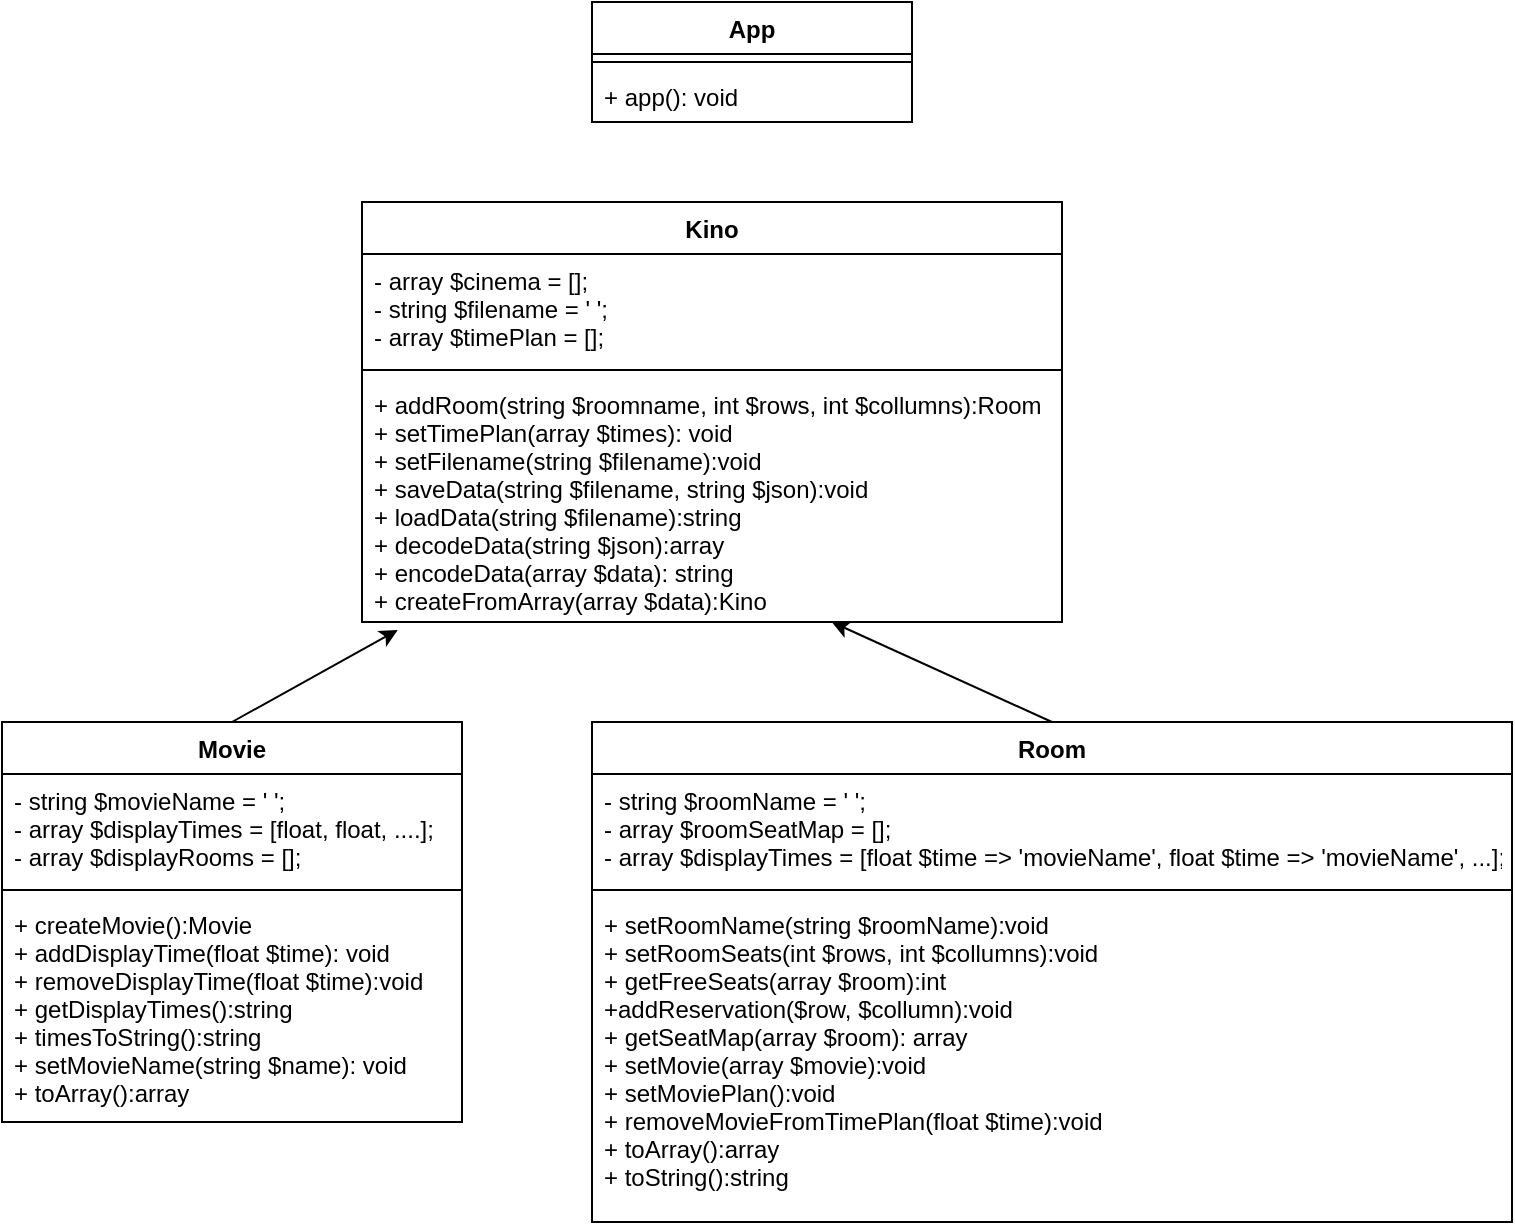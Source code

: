 <mxfile version="11.3.0" type="device" pages="1"><diagram id="azxQHhzWz2PjwrwT2t9Z" name="Page-1"><mxGraphModel dx="2074" dy="574" grid="1" gridSize="10" guides="1" tooltips="1" connect="1" arrows="1" fold="1" page="1" pageScale="1" pageWidth="1169" pageHeight="827" math="0" shadow="0"><root><mxCell id="0"/><mxCell id="1" parent="0"/><mxCell id="NSywO5QYwKoYchceUD_e-1" value="Kino" style="swimlane;fontStyle=1;align=center;verticalAlign=top;childLayout=stackLayout;horizontal=1;startSize=26;horizontalStack=0;resizeParent=1;resizeParentMax=0;resizeLast=0;collapsible=1;marginBottom=0;" parent="1" vertex="1"><mxGeometry x="-800" y="210" width="350" height="210" as="geometry"/></mxCell><mxCell id="NSywO5QYwKoYchceUD_e-2" value="- array $cinema = [];&#10;- string $filename = ' ';&#10;- array $timePlan = [];" style="text;strokeColor=none;fillColor=none;align=left;verticalAlign=top;spacingLeft=4;spacingRight=4;overflow=hidden;rotatable=0;points=[[0,0.5],[1,0.5]];portConstraint=eastwest;" parent="NSywO5QYwKoYchceUD_e-1" vertex="1"><mxGeometry y="26" width="350" height="54" as="geometry"/></mxCell><mxCell id="NSywO5QYwKoYchceUD_e-3" value="" style="line;strokeWidth=1;fillColor=none;align=left;verticalAlign=middle;spacingTop=-1;spacingLeft=3;spacingRight=3;rotatable=0;labelPosition=right;points=[];portConstraint=eastwest;" parent="NSywO5QYwKoYchceUD_e-1" vertex="1"><mxGeometry y="80" width="350" height="8" as="geometry"/></mxCell><mxCell id="NSywO5QYwKoYchceUD_e-18" value="+ addRoom(string $roomname, int $rows, int $collumns):Room&#10;+ setTimePlan(array $times): void&#10;+ setFilename(string $filename):void&#10;+ saveData(string $filename, string $json):void&#10;+ loadData(string $filename):string&#10;+ decodeData(string $json):array&#10;+ encodeData(array $data): string&#10;+ createFromArray(array $data):Kino" style="text;strokeColor=none;fillColor=none;align=left;verticalAlign=top;spacingLeft=4;spacingRight=4;overflow=hidden;rotatable=0;points=[[0,0.5],[1,0.5]];portConstraint=eastwest;" parent="NSywO5QYwKoYchceUD_e-1" vertex="1"><mxGeometry y="88" width="350" height="122" as="geometry"/></mxCell><mxCell id="NSywO5QYwKoYchceUD_e-33" value="App" style="swimlane;fontStyle=1;align=center;verticalAlign=top;childLayout=stackLayout;horizontal=1;startSize=26;horizontalStack=0;resizeParent=1;resizeParentMax=0;resizeLast=0;collapsible=1;marginBottom=0;" parent="1" vertex="1"><mxGeometry x="-685" y="110" width="160" height="60" as="geometry"/></mxCell><mxCell id="NSywO5QYwKoYchceUD_e-35" value="" style="line;strokeWidth=1;fillColor=none;align=left;verticalAlign=middle;spacingTop=-1;spacingLeft=3;spacingRight=3;rotatable=0;labelPosition=right;points=[];portConstraint=eastwest;" parent="NSywO5QYwKoYchceUD_e-33" vertex="1"><mxGeometry y="26" width="160" height="8" as="geometry"/></mxCell><mxCell id="NSywO5QYwKoYchceUD_e-36" value="+ app(): void" style="text;strokeColor=none;fillColor=none;align=left;verticalAlign=top;spacingLeft=4;spacingRight=4;overflow=hidden;rotatable=0;points=[[0,0.5],[1,0.5]];portConstraint=eastwest;" parent="NSywO5QYwKoYchceUD_e-33" vertex="1"><mxGeometry y="34" width="160" height="26" as="geometry"/></mxCell><mxCell id="NSywO5QYwKoYchceUD_e-23" value="Movie" style="swimlane;fontStyle=1;align=center;verticalAlign=top;childLayout=stackLayout;horizontal=1;startSize=26;horizontalStack=0;resizeParent=1;resizeParentMax=0;resizeLast=0;collapsible=1;marginBottom=0;" parent="1" vertex="1"><mxGeometry x="-980" y="470" width="230" height="200" as="geometry"><mxRectangle x="120.0" y="540" width="70" height="26" as="alternateBounds"/></mxGeometry></mxCell><mxCell id="NSywO5QYwKoYchceUD_e-24" value="- string $movieName = ' ';&#10;- array $displayTimes = [float, float, ....];&#10;- array $displayRooms = [];" style="text;strokeColor=none;fillColor=none;align=left;verticalAlign=top;spacingLeft=4;spacingRight=4;overflow=hidden;rotatable=0;points=[[0,0.5],[1,0.5]];portConstraint=eastwest;" parent="NSywO5QYwKoYchceUD_e-23" vertex="1"><mxGeometry y="26" width="230" height="54" as="geometry"/></mxCell><mxCell id="NSywO5QYwKoYchceUD_e-25" value="" style="line;strokeWidth=1;fillColor=none;align=left;verticalAlign=middle;spacingTop=-1;spacingLeft=3;spacingRight=3;rotatable=0;labelPosition=right;points=[];portConstraint=eastwest;" parent="NSywO5QYwKoYchceUD_e-23" vertex="1"><mxGeometry y="80" width="230" height="8" as="geometry"/></mxCell><mxCell id="NSywO5QYwKoYchceUD_e-26" value="+ createMovie():Movie&#10;+ addDisplayTime(float $time): void&#10;+ removeDisplayTime(float $time):void&#10;+ getDisplayTimes():string&#10;+ timesToString():string&#10;+ setMovieName(string $name): void&#10;+ toArray():array&#10;&#10;" style="text;strokeColor=none;fillColor=none;align=left;verticalAlign=top;spacingLeft=4;spacingRight=4;overflow=hidden;rotatable=0;points=[[0,0.5],[1,0.5]];portConstraint=eastwest;" parent="NSywO5QYwKoYchceUD_e-23" vertex="1"><mxGeometry y="88" width="230" height="112" as="geometry"/></mxCell><mxCell id="NSywO5QYwKoYchceUD_e-19" value="Room" style="swimlane;fontStyle=1;align=center;verticalAlign=top;childLayout=stackLayout;horizontal=1;startSize=26;horizontalStack=0;resizeParent=1;resizeParentMax=0;resizeLast=0;collapsible=1;marginBottom=0;" parent="1" vertex="1"><mxGeometry x="-685" y="470" width="460" height="250" as="geometry"/></mxCell><mxCell id="NSywO5QYwKoYchceUD_e-20" value="- string $roomName = ' ';&#10;- array $roomSeatMap = [];&#10;- array $displayTimes = [float $time =&gt; 'movieName', float $time =&gt; 'movieName', ...];&#10;" style="text;strokeColor=none;fillColor=none;align=left;verticalAlign=top;spacingLeft=4;spacingRight=4;overflow=hidden;rotatable=0;points=[[0,0.5],[1,0.5]];portConstraint=eastwest;" parent="NSywO5QYwKoYchceUD_e-19" vertex="1"><mxGeometry y="26" width="460" height="54" as="geometry"/></mxCell><mxCell id="NSywO5QYwKoYchceUD_e-21" value="" style="line;strokeWidth=1;fillColor=none;align=left;verticalAlign=middle;spacingTop=-1;spacingLeft=3;spacingRight=3;rotatable=0;labelPosition=right;points=[];portConstraint=eastwest;" parent="NSywO5QYwKoYchceUD_e-19" vertex="1"><mxGeometry y="80" width="460" height="8" as="geometry"/></mxCell><mxCell id="NSywO5QYwKoYchceUD_e-22" value="+ setRoomName(string $roomName):void&#10;+ setRoomSeats(int $rows, int $collumns):void&#10;+ getFreeSeats(array $room):int&#10;+addReservation($row, $collumn):void&#10;+ getSeatMap(array $room): array&#10;+ setMovie(array $movie):void&#10;+ setMoviePlan():void&#10;+ removeMovieFromTimePlan(float $time):void&#10;+ toArray():array&#10;+ toString():string&#10;" style="text;strokeColor=none;fillColor=none;align=left;verticalAlign=top;spacingLeft=4;spacingRight=4;overflow=hidden;rotatable=0;points=[[0,0.5],[1,0.5]];portConstraint=eastwest;" parent="NSywO5QYwKoYchceUD_e-19" vertex="1"><mxGeometry y="88" width="460" height="162" as="geometry"/></mxCell><mxCell id="NSywO5QYwKoYchceUD_e-39" value="" style="endArrow=classic;html=1;entryX=0.051;entryY=1.033;entryDx=0;entryDy=0;entryPerimeter=0;exitX=0.5;exitY=0;exitDx=0;exitDy=0;" parent="1" source="NSywO5QYwKoYchceUD_e-23" target="NSywO5QYwKoYchceUD_e-18" edge="1"><mxGeometry width="50" height="50" relative="1" as="geometry"><mxPoint x="-890" y="520" as="sourcePoint"/><mxPoint x="-840" y="470" as="targetPoint"/></mxGeometry></mxCell><mxCell id="NSywO5QYwKoYchceUD_e-43" value="" style="endArrow=classic;html=1;entryX=0.671;entryY=1;entryDx=0;entryDy=0;entryPerimeter=0;exitX=0.5;exitY=0;exitDx=0;exitDy=0;" parent="1" source="NSywO5QYwKoYchceUD_e-19" target="NSywO5QYwKoYchceUD_e-18" edge="1"><mxGeometry width="50" height="50" relative="1" as="geometry"><mxPoint x="-440" y="400" as="sourcePoint"/><mxPoint x="-390" y="350" as="targetPoint"/></mxGeometry></mxCell></root></mxGraphModel></diagram></mxfile>